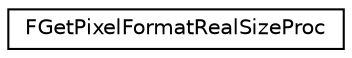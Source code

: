 digraph "Graphical Class Hierarchy"
{
  edge [fontname="Helvetica",fontsize="10",labelfontname="Helvetica",labelfontsize="10"];
  node [fontname="Helvetica",fontsize="10",shape=record];
  rankdir="LR";
  Node1 [label="FGetPixelFormatRealSizeProc",height=0.2,width=0.4,color="black", fillcolor="white", style="filled",URL="$struct_f_get_pixel_format_real_size_proc.html"];
}
